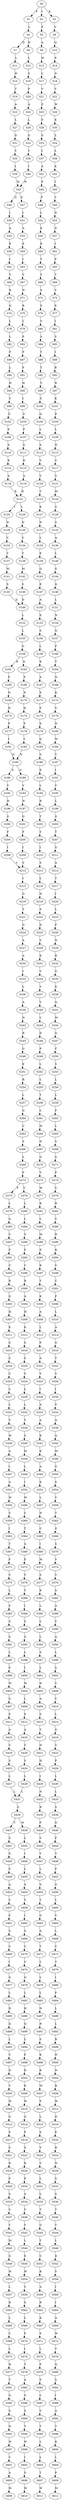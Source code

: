 strict digraph  {
	S0 -> S1 [ label = F ];
	S0 -> S2 [ label = I ];
	S0 -> S3 [ label = K ];
	S1 -> S4 [ label = L ];
	S2 -> S5 [ label = F ];
	S3 -> S6 [ label = V ];
	S4 -> S7 [ label = D ];
	S4 -> S8 [ label = N ];
	S5 -> S9 [ label = A ];
	S6 -> S10 [ label = Q ];
	S7 -> S11 [ label = L ];
	S8 -> S12 [ label = L ];
	S9 -> S13 [ label = M ];
	S10 -> S14 [ label = E ];
	S11 -> S15 [ label = H ];
	S12 -> S16 [ label = S ];
	S13 -> S17 [ label = L ];
	S14 -> S18 [ label = G ];
	S15 -> S19 [ label = T ];
	S16 -> S20 [ label = P ];
	S17 -> S21 [ label = V ];
	S18 -> S22 [ label = V ];
	S19 -> S23 [ label = A ];
	S20 -> S24 [ label = A ];
	S21 -> S25 [ label = F ];
	S22 -> S26 [ label = W ];
	S23 -> S27 [ label = L ];
	S24 -> S28 [ label = L ];
	S25 -> S29 [ label = F ];
	S26 -> S30 [ label = K ];
	S27 -> S31 [ label = G ];
	S28 -> S32 [ label = G ];
	S29 -> S33 [ label = S ];
	S30 -> S34 [ label = L ];
	S31 -> S35 [ label = Y ];
	S32 -> S36 [ label = Y ];
	S33 -> S37 [ label = I ];
	S34 -> S38 [ label = L ];
	S35 -> S39 [ label = I ];
	S36 -> S40 [ label = I ];
	S37 -> S41 [ label = A ];
	S38 -> S42 [ label = K ];
	S39 -> S43 [ label = W ];
	S40 -> S43 [ label = W ];
	S41 -> S44 [ label = P ];
	S42 -> S45 [ label = I ];
	S43 -> S46 [ label = Q ];
	S43 -> S47 [ label = E ];
	S44 -> S48 [ label = F ];
	S45 -> S49 [ label = Y ];
	S46 -> S50 [ label = I ];
	S47 -> S51 [ label = I ];
	S48 -> S52 [ label = L ];
	S49 -> S53 [ label = N ];
	S50 -> S54 [ label = A ];
	S51 -> S55 [ label = A ];
	S52 -> S56 [ label = K ];
	S53 -> S57 [ label = D ];
	S54 -> S58 [ label = E ];
	S55 -> S59 [ label = E ];
	S56 -> S60 [ label = E ];
	S57 -> S61 [ label = I ];
	S58 -> S62 [ label = I ];
	S59 -> S63 [ label = I ];
	S60 -> S64 [ label = T ];
	S61 -> S65 [ label = P ];
	S62 -> S66 [ label = Y ];
	S63 -> S67 [ label = Y ];
	S64 -> S68 [ label = V ];
	S65 -> S69 [ label = T ];
	S66 -> S70 [ label = R ];
	S67 -> S71 [ label = N ];
	S68 -> S72 [ label = S ];
	S69 -> S73 [ label = V ];
	S70 -> S74 [ label = Q ];
	S71 -> S75 [ label = K ];
	S72 -> S76 [ label = S ];
	S73 -> S77 [ label = K ];
	S74 -> S78 [ label = L ];
	S75 -> S79 [ label = L ];
	S76 -> S80 [ label = V ];
	S77 -> S81 [ label = I ];
	S78 -> S82 [ label = L ];
	S79 -> S83 [ label = F ];
	S80 -> S84 [ label = A ];
	S81 -> S85 [ label = S ];
	S82 -> S86 [ label = P ];
	S83 -> S87 [ label = P ];
	S84 -> S88 [ label = Y ];
	S85 -> S89 [ label = I ];
	S86 -> S90 [ label = L ];
	S87 -> S91 [ label = F ];
	S88 -> S92 [ label = T ];
	S89 -> S93 [ label = R ];
	S90 -> S94 [ label = H ];
	S91 -> S95 [ label = H ];
	S92 -> S96 [ label = V ];
	S93 -> S97 [ label = R ];
	S94 -> S98 [ label = V ];
	S95 -> S99 [ label = I ];
	S96 -> S100 [ label = S ];
	S97 -> S101 [ label = K ];
	S98 -> S102 [ label = S ];
	S99 -> S103 [ label = S ];
	S100 -> S104 [ label = Q ];
	S101 -> S105 [ label = E ];
	S102 -> S106 [ label = F ];
	S103 -> S107 [ label = F ];
	S104 -> S108 [ label = L ];
	S105 -> S109 [ label = L ];
	S106 -> S110 [ label = S ];
	S107 -> S111 [ label = S ];
	S108 -> S112 [ label = S ];
	S109 -> S113 [ label = N ];
	S110 -> S114 [ label = K ];
	S111 -> S115 [ label = K ];
	S112 -> S116 [ label = V ];
	S113 -> S117 [ label = C ];
	S114 -> S118 [ label = A ];
	S115 -> S119 [ label = A ];
	S116 -> S120 [ label = V ];
	S117 -> S121 [ label = V ];
	S118 -> S122 [ label = R ];
	S119 -> S122 [ label = R ];
	S120 -> S123 [ label = T ];
	S121 -> S124 [ label = M ];
	S122 -> S125 [ label = I ];
	S122 -> S126 [ label = L ];
	S123 -> S127 [ label = K ];
	S124 -> S128 [ label = S ];
	S125 -> S129 [ label = N ];
	S126 -> S130 [ label = N ];
	S127 -> S131 [ label = N ];
	S128 -> S132 [ label = S ];
	S129 -> S133 [ label = C ];
	S130 -> S134 [ label = C ];
	S131 -> S135 [ label = L ];
	S132 -> S136 [ label = A ];
	S133 -> S137 [ label = T ];
	S134 -> S138 [ label = T ];
	S135 -> S139 [ label = E ];
	S136 -> S140 [ label = L ];
	S137 -> S141 [ label = M ];
	S138 -> S142 [ label = M ];
	S139 -> S143 [ label = Q ];
	S140 -> S144 [ label = G ];
	S141 -> S145 [ label = S ];
	S142 -> S146 [ label = S ];
	S143 -> S147 [ label = E ];
	S144 -> S148 [ label = Q ];
	S145 -> S149 [ label = D ];
	S146 -> S149 [ label = D ];
	S147 -> S150 [ label = A ];
	S148 -> S151 [ label = L ];
	S149 -> S152 [ label = L ];
	S150 -> S153 [ label = E ];
	S151 -> S154 [ label = N ];
	S152 -> S155 [ label = L ];
	S153 -> S156 [ label = S ];
	S154 -> S157 [ label = Q ];
	S155 -> S158 [ label = G ];
	S156 -> S159 [ label = L ];
	S157 -> S160 [ label = F ];
	S158 -> S161 [ label = R ];
	S158 -> S162 [ label = K ];
	S159 -> S163 [ label = K ];
	S160 -> S164 [ label = T ];
	S161 -> S165 [ label = F ];
	S162 -> S166 [ label = F ];
	S163 -> S167 [ label = A ];
	S164 -> S168 [ label = N ];
	S165 -> S169 [ label = N ];
	S166 -> S170 [ label = N ];
	S167 -> S171 [ label = E ];
	S168 -> S172 [ label = K ];
	S169 -> S173 [ label = H ];
	S170 -> S174 [ label = H ];
	S171 -> S175 [ label = F ];
	S172 -> S176 [ label = V ];
	S173 -> S177 [ label = F ];
	S174 -> S178 [ label = F ];
	S175 -> S179 [ label = E ];
	S176 -> S180 [ label = N ];
	S177 -> S181 [ label = I ];
	S178 -> S182 [ label = I ];
	S179 -> S183 [ label = Q ];
	S180 -> S184 [ label = W ];
	S181 -> S185 [ label = N ];
	S182 -> S185 [ label = N ];
	S183 -> S186 [ label = S ];
	S184 -> S187 [ label = Y ];
	S185 -> S188 [ label = G ];
	S185 -> S189 [ label = Q ];
	S186 -> S190 [ label = E ];
	S187 -> S191 [ label = I ];
	S188 -> S192 [ label = V ];
	S189 -> S193 [ label = V ];
	S190 -> S194 [ label = L ];
	S191 -> S195 [ label = V ];
	S192 -> S196 [ label = H ];
	S193 -> S197 [ label = H ];
	S194 -> S198 [ label = R ];
	S195 -> S199 [ label = L ];
	S196 -> S200 [ label = G ];
	S197 -> S201 [ label = G ];
	S198 -> S202 [ label = T ];
	S199 -> S203 [ label = G ];
	S200 -> S204 [ label = F ];
	S201 -> S205 [ label = F ];
	S202 -> S206 [ label = S ];
	S203 -> S207 [ label = T ];
	S204 -> S208 [ label = I ];
	S205 -> S209 [ label = I ];
	S206 -> S210 [ label = I ];
	S207 -> S211 [ label = G ];
	S208 -> S212 [ label = V ];
	S209 -> S212 [ label = V ];
	S210 -> S213 [ label = S ];
	S211 -> S214 [ label = A ];
	S212 -> S215 [ label = I ];
	S213 -> S216 [ label = L ];
	S214 -> S217 [ label = T ];
	S215 -> S218 [ label = G ];
	S216 -> S219 [ label = H ];
	S217 -> S220 [ label = I ];
	S218 -> S221 [ label = T ];
	S219 -> S222 [ label = S ];
	S220 -> S223 [ label = L ];
	S221 -> S224 [ label = G ];
	S222 -> S225 [ label = D ];
	S223 -> S226 [ label = F ];
	S224 -> S227 [ label = A ];
	S225 -> S228 [ label = V ];
	S226 -> S229 [ label = N ];
	S227 -> S230 [ label = A ];
	S228 -> S231 [ label = K ];
	S229 -> S232 [ label = R ];
	S230 -> S233 [ label = I ];
	S231 -> S234 [ label = V ];
	S232 -> S235 [ label = G ];
	S233 -> S236 [ label = L ];
	S234 -> S237 [ label = V ];
	S235 -> S238 [ label = E ];
	S236 -> S239 [ label = A ];
	S237 -> S240 [ label = V ];
	S238 -> S241 [ label = Q ];
	S239 -> S242 [ label = N ];
	S240 -> S243 [ label = L ];
	S241 -> S244 [ label = M ];
	S242 -> S245 [ label = R ];
	S243 -> S246 [ label = D ];
	S244 -> S247 [ label = G ];
	S245 -> S248 [ label = G ];
	S246 -> S249 [ label = P ];
	S247 -> S250 [ label = C ];
	S248 -> S251 [ label = E ];
	S249 -> S252 [ label = L ];
	S250 -> S253 [ label = S ];
	S251 -> S254 [ label = R ];
	S252 -> S255 [ label = L ];
	S253 -> S256 [ label = L ];
	S254 -> S257 [ label = L ];
	S255 -> S258 [ label = T ];
	S256 -> S259 [ label = L ];
	S257 -> S260 [ label = G ];
	S258 -> S261 [ label = L ];
	S259 -> S262 [ label = F ];
	S260 -> S263 [ label = C ];
	S261 -> S264 [ label = M ];
	S262 -> S265 [ label = L ];
	S263 -> S266 [ label = S ];
	S264 -> S267 [ label = N ];
	S265 -> S268 [ label = V ];
	S266 -> S269 [ label = L ];
	S267 -> S270 [ label = G ];
	S268 -> S271 [ label = S ];
	S269 -> S272 [ label = F ];
	S270 -> S273 [ label = V ];
	S271 -> S274 [ label = F ];
	S272 -> S275 [ label = F ];
	S272 -> S276 [ label = V ];
	S273 -> S277 [ label = W ];
	S274 -> S278 [ label = C ];
	S275 -> S279 [ label = L ];
	S276 -> S280 [ label = L ];
	S277 -> S281 [ label = K ];
	S278 -> S282 [ label = R ];
	S279 -> S283 [ label = A ];
	S280 -> S284 [ label = L ];
	S281 -> S285 [ label = L ];
	S282 -> S286 [ label = V ];
	S283 -> S287 [ label = V ];
	S284 -> S288 [ label = V ];
	S285 -> S289 [ label = M ];
	S286 -> S290 [ label = R ];
	S287 -> S291 [ label = F ];
	S288 -> S292 [ label = F ];
	S289 -> S293 [ label = E ];
	S290 -> S294 [ label = K ];
	S291 -> S295 [ label = C ];
	S292 -> S296 [ label = C ];
	S293 -> S297 [ label = K ];
	S294 -> S298 [ label = S ];
	S295 -> S299 [ label = R ];
	S296 -> S300 [ label = R ];
	S297 -> S301 [ label = Y ];
	S298 -> S302 [ label = C ];
	S299 -> S303 [ label = G ];
	S300 -> S304 [ label = A ];
	S301 -> S305 [ label = K ];
	S302 -> S306 [ label = F ];
	S303 -> S307 [ label = H ];
	S304 -> S308 [ label = H ];
	S305 -> S309 [ label = A ];
	S306 -> S310 [ label = L ];
	S307 -> S311 [ label = K ];
	S308 -> S312 [ label = K ];
	S309 -> S313 [ label = L ];
	S310 -> S314 [ label = A ];
	S311 -> S315 [ label = S ];
	S312 -> S316 [ label = S ];
	S313 -> S317 [ label = P ];
	S314 -> S318 [ label = G ];
	S315 -> S319 [ label = C ];
	S316 -> S320 [ label = S ];
	S317 -> S321 [ label = A ];
	S318 -> S322 [ label = T ];
	S319 -> S323 [ label = C ];
	S320 -> S324 [ label = V ];
	S321 -> S325 [ label = V ];
	S322 -> S326 [ label = V ];
	S323 -> S327 [ label = L ];
	S324 -> S328 [ label = L ];
	S325 -> S329 [ label = I ];
	S326 -> S330 [ label = I ];
	S327 -> S331 [ label = L ];
	S328 -> S332 [ label = L ];
	S329 -> S333 [ label = A ];
	S330 -> S334 [ label = V ];
	S331 -> S335 [ label = V ];
	S332 -> S336 [ label = V ];
	S333 -> S337 [ label = A ];
	S334 -> S338 [ label = A ];
	S335 -> S339 [ label = W ];
	S336 -> S340 [ label = C ];
	S337 -> S341 [ label = K ];
	S338 -> S342 [ label = A ];
	S339 -> S343 [ label = A ];
	S340 -> S344 [ label = M ];
	S341 -> S345 [ label = K ];
	S342 -> S346 [ label = M ];
	S343 -> S347 [ label = I ];
	S344 -> S348 [ label = L ];
	S345 -> S349 [ label = A ];
	S346 -> S350 [ label = G ];
	S347 -> S351 [ label = A ];
	S348 -> S352 [ label = I ];
	S349 -> S353 [ label = K ];
	S350 -> S354 [ label = S ];
	S351 -> S355 [ label = W ];
	S352 -> S356 [ label = W ];
	S353 -> S357 [ label = L ];
	S354 -> S358 [ label = V ];
	S355 -> S359 [ label = S ];
	S356 -> S360 [ label = C ];
	S357 -> S361 [ label = N ];
	S358 -> S362 [ label = T ];
	S359 -> S363 [ label = I ];
	S360 -> S364 [ label = T ];
	S361 -> S365 [ label = C ];
	S362 -> S366 [ label = G ];
	S363 -> S367 [ label = T ];
	S364 -> S368 [ label = A ];
	S365 -> S369 [ label = I ];
	S366 -> S370 [ label = S ];
	S367 -> S371 [ label = F ];
	S368 -> S372 [ label = F ];
	S369 -> S373 [ label = M ];
	S370 -> S374 [ label = V ];
	S371 -> S375 [ label = V ];
	S372 -> S376 [ label = V ];
	S373 -> S377 [ label = S ];
	S374 -> S378 [ label = V ];
	S375 -> S379 [ label = L ];
	S376 -> S380 [ label = T ];
	S377 -> S381 [ label = K ];
	S378 -> S382 [ label = S ];
	S379 -> S383 [ label = F ];
	S380 -> S384 [ label = I ];
	S381 -> S385 [ label = L ];
	S382 -> S386 [ label = G ];
	S383 -> S387 [ label = S ];
	S384 -> S388 [ label = S ];
	S385 -> S389 [ label = L ];
	S386 -> S390 [ label = Y ];
	S387 -> S391 [ label = S ];
	S388 -> S392 [ label = S ];
	S389 -> S393 [ label = L ];
	S390 -> S394 [ label = A ];
	S391 -> S395 [ label = L ];
	S392 -> S396 [ label = L ];
	S393 -> S397 [ label = S ];
	S394 -> S398 [ label = L ];
	S395 -> S399 [ label = F ];
	S396 -> S400 [ label = I ];
	S397 -> S401 [ label = L ];
	S398 -> S402 [ label = S ];
	S399 -> S403 [ label = W ];
	S400 -> S404 [ label = W ];
	S401 -> S405 [ label = N ];
	S402 -> S406 [ label = Y ];
	S403 -> S407 [ label = S ];
	S404 -> S408 [ label = L ];
	S405 -> S409 [ label = A ];
	S406 -> S410 [ label = Y ];
	S407 -> S411 [ label = F ];
	S408 -> S412 [ label = F ];
	S409 -> S413 [ label = S ];
	S410 -> S414 [ label = L ];
	S411 -> S415 [ label = A ];
	S412 -> S416 [ label = A ];
	S413 -> S417 [ label = T ];
	S414 -> S418 [ label = G ];
	S415 -> S419 [ label = V ];
	S416 -> S420 [ label = V ];
	S417 -> S421 [ label = N ];
	S418 -> S422 [ label = V ];
	S419 -> S423 [ label = S ];
	S420 -> S424 [ label = S ];
	S421 -> S425 [ label = H ];
	S422 -> S426 [ label = F ];
	S423 -> S427 [ label = L ];
	S424 -> S428 [ label = L ];
	S425 -> S429 [ label = I ];
	S426 -> S430 [ label = L ];
	S427 -> S431 [ label = L ];
	S428 -> S431 [ label = L ];
	S429 -> S432 [ label = N ];
	S430 -> S433 [ label = L ];
	S431 -> S434 [ label = G ];
	S432 -> S435 [ label = R ];
	S433 -> S436 [ label = S ];
	S434 -> S437 [ label = V ];
	S434 -> S438 [ label = M ];
	S435 -> S439 [ label = F ];
	S436 -> S440 [ label = G ];
	S437 -> S441 [ label = S ];
	S438 -> S442 [ label = L ];
	S439 -> S443 [ label = V ];
	S440 -> S444 [ label = F ];
	S441 -> S445 [ label = S ];
	S442 -> S446 [ label = I ];
	S443 -> S447 [ label = V ];
	S444 -> S448 [ label = T ];
	S445 -> S449 [ label = F ];
	S446 -> S450 [ label = L ];
	S447 -> S451 [ label = L ];
	S448 -> S452 [ label = F ];
	S449 -> S453 [ label = A ];
	S450 -> S454 [ label = A ];
	S451 -> S455 [ label = S ];
	S452 -> S456 [ label = G ];
	S453 -> S457 [ label = V ];
	S454 -> S458 [ label = V ];
	S455 -> S459 [ label = T ];
	S456 -> S460 [ label = L ];
	S457 -> S461 [ label = F ];
	S458 -> S462 [ label = I ];
	S459 -> S463 [ label = G ];
	S460 -> S464 [ label = V ];
	S461 -> S465 [ label = S ];
	S462 -> S466 [ label = S ];
	S463 -> S467 [ label = A ];
	S464 -> S468 [ label = L ];
	S465 -> S469 [ label = C ];
	S466 -> S470 [ label = C ];
	S467 -> S471 [ label = T ];
	S468 -> S472 [ label = C ];
	S469 -> S473 [ label = I ];
	S470 -> S474 [ label = V ];
	S471 -> S475 [ label = L ];
	S472 -> S476 [ label = T ];
	S473 -> S477 [ label = G ];
	S474 -> S478 [ label = G ];
	S475 -> S479 [ label = L ];
	S476 -> S480 [ label = I ];
	S477 -> S481 [ label = L ];
	S478 -> S482 [ label = L ];
	S479 -> S483 [ label = L ];
	S480 -> S484 [ label = F ];
	S481 -> S485 [ label = H ];
	S482 -> S486 [ label = H ];
	S483 -> S487 [ label = N ];
	S484 -> S488 [ label = L ];
	S485 -> S489 [ label = Q ];
	S486 -> S490 [ label = Q ];
	S487 -> S491 [ label = R ];
	S488 -> S492 [ label = L ];
	S489 -> S493 [ label = L ];
	S490 -> S494 [ label = L ];
	S491 -> S495 [ label = S ];
	S492 -> S496 [ label = R ];
	S493 -> S497 [ label = V ];
	S494 -> S498 [ label = F ];
	S495 -> S499 [ label = K ];
	S496 -> S500 [ label = N ];
	S497 -> S501 [ label = D ];
	S498 -> S502 [ label = D ];
	S499 -> S503 [ label = K ];
	S500 -> S504 [ label = N ];
	S501 -> S505 [ label = V ];
	S502 -> S506 [ label = K ];
	S503 -> S507 [ label = M ];
	S504 -> S508 [ label = R ];
	S505 -> S509 [ label = W ];
	S506 -> S510 [ label = W ];
	S507 -> S511 [ label = F ];
	S508 -> S512 [ label = W ];
	S509 -> S513 [ label = G ];
	S510 -> S514 [ label = G ];
	S511 -> S515 [ label = L ];
	S512 -> S516 [ label = D ];
	S513 -> S517 [ label = P ];
	S514 -> S518 [ label = P ];
	S515 -> S519 [ label = S ];
	S516 -> S520 [ label = P ];
	S517 -> S521 [ label = S ];
	S518 -> S522 [ label = S ];
	S519 -> S523 [ label = V ];
	S520 -> S524 [ label = R ];
	S521 -> S525 [ label = R ];
	S522 -> S526 [ label = K ];
	S523 -> S527 [ label = V ];
	S524 -> S528 [ label = N ];
	S525 -> S529 [ label = P ];
	S526 -> S530 [ label = P ];
	S527 -> S531 [ label = L ];
	S528 -> S532 [ label = S ];
	S529 -> S533 [ label = S ];
	S530 -> S534 [ label = S ];
	S531 -> S535 [ label = L ];
	S532 -> S536 [ label = S ];
	S533 -> S537 [ label = V ];
	S534 -> S538 [ label = V ];
	S535 -> S539 [ label = T ];
	S536 -> S540 [ label = T ];
	S537 -> S541 [ label = Y ];
	S538 -> S542 [ label = Y ];
	S539 -> S543 [ label = G ];
	S540 -> S544 [ label = Y ];
	S541 -> S545 [ label = M ];
	S542 -> S546 [ label = L ];
	S543 -> S547 [ label = Y ];
	S544 -> S548 [ label = L ];
	S545 -> S549 [ label = G ];
	S546 -> S550 [ label = E ];
	S547 -> S551 [ label = C ];
	S548 -> S552 [ label = D ];
	S549 -> S553 [ label = W ];
	S550 -> S554 [ label = W ];
	S551 -> S555 [ label = R ];
	S552 -> S556 [ label = V ];
	S553 -> S557 [ label = L ];
	S554 -> S558 [ label = V ];
	S555 -> S559 [ label = A ];
	S556 -> S560 [ label = I ];
	S557 -> S561 [ label = R ];
	S558 -> S562 [ label = S ];
	S559 -> S563 [ label = R ];
	S560 -> S564 [ label = I ];
	S561 -> S565 [ label = L ];
	S562 -> S566 [ label = L ];
	S563 -> S567 [ label = K ];
	S564 -> S568 [ label = A ];
	S565 -> S569 [ label = L ];
	S566 -> S570 [ label = F ];
	S567 -> S571 [ label = S ];
	S568 -> S572 [ label = W ];
	S569 -> S573 [ label = L ];
	S570 -> S574 [ label = I ];
	S571 -> S575 [ label = L ];
	S572 -> S576 [ label = T ];
	S573 -> S577 [ label = H ];
	S574 -> S578 [ label = T ];
	S575 -> S579 [ label = F ];
	S576 -> S580 [ label = Q ];
	S577 -> S581 [ label = T ];
	S578 -> S582 [ label = A ];
	S579 -> S583 [ label = F ];
	S580 -> S584 [ label = S ];
	S581 -> S585 [ label = G ];
	S582 -> S586 [ label = G ];
	S583 -> S587 [ label = L ];
	S584 -> S588 [ label = I ];
	S585 -> S589 [ label = S ];
	S586 -> S590 [ label = S ];
	S587 -> S591 [ label = V ];
	S588 -> S592 [ label = A ];
	S589 -> S593 [ label = N ];
	S590 -> S594 [ label = T ];
	S591 -> S595 [ label = T ];
	S592 -> S596 [ label = T ];
	S593 -> S597 [ label = W ];
	S594 -> S598 [ label = W ];
	S595 -> S599 [ label = L ];
	S596 -> S600 [ label = K ];
	S597 -> S601 [ label = V ];
	S598 -> S602 [ label = I ];
	S599 -> S603 [ label = L ];
	S600 -> S604 [ label = L ];
	S601 -> S605 [ label = A ];
	S602 -> S606 [ label = G ];
	S603 -> S607 [ label = T ];
	S604 -> S608 [ label = P ];
	S605 -> S609 [ label = M ];
	S606 -> S610 [ label = M ];
	S607 -> S611 [ label = W ];
	S608 -> S612 [ label = M ];
}
